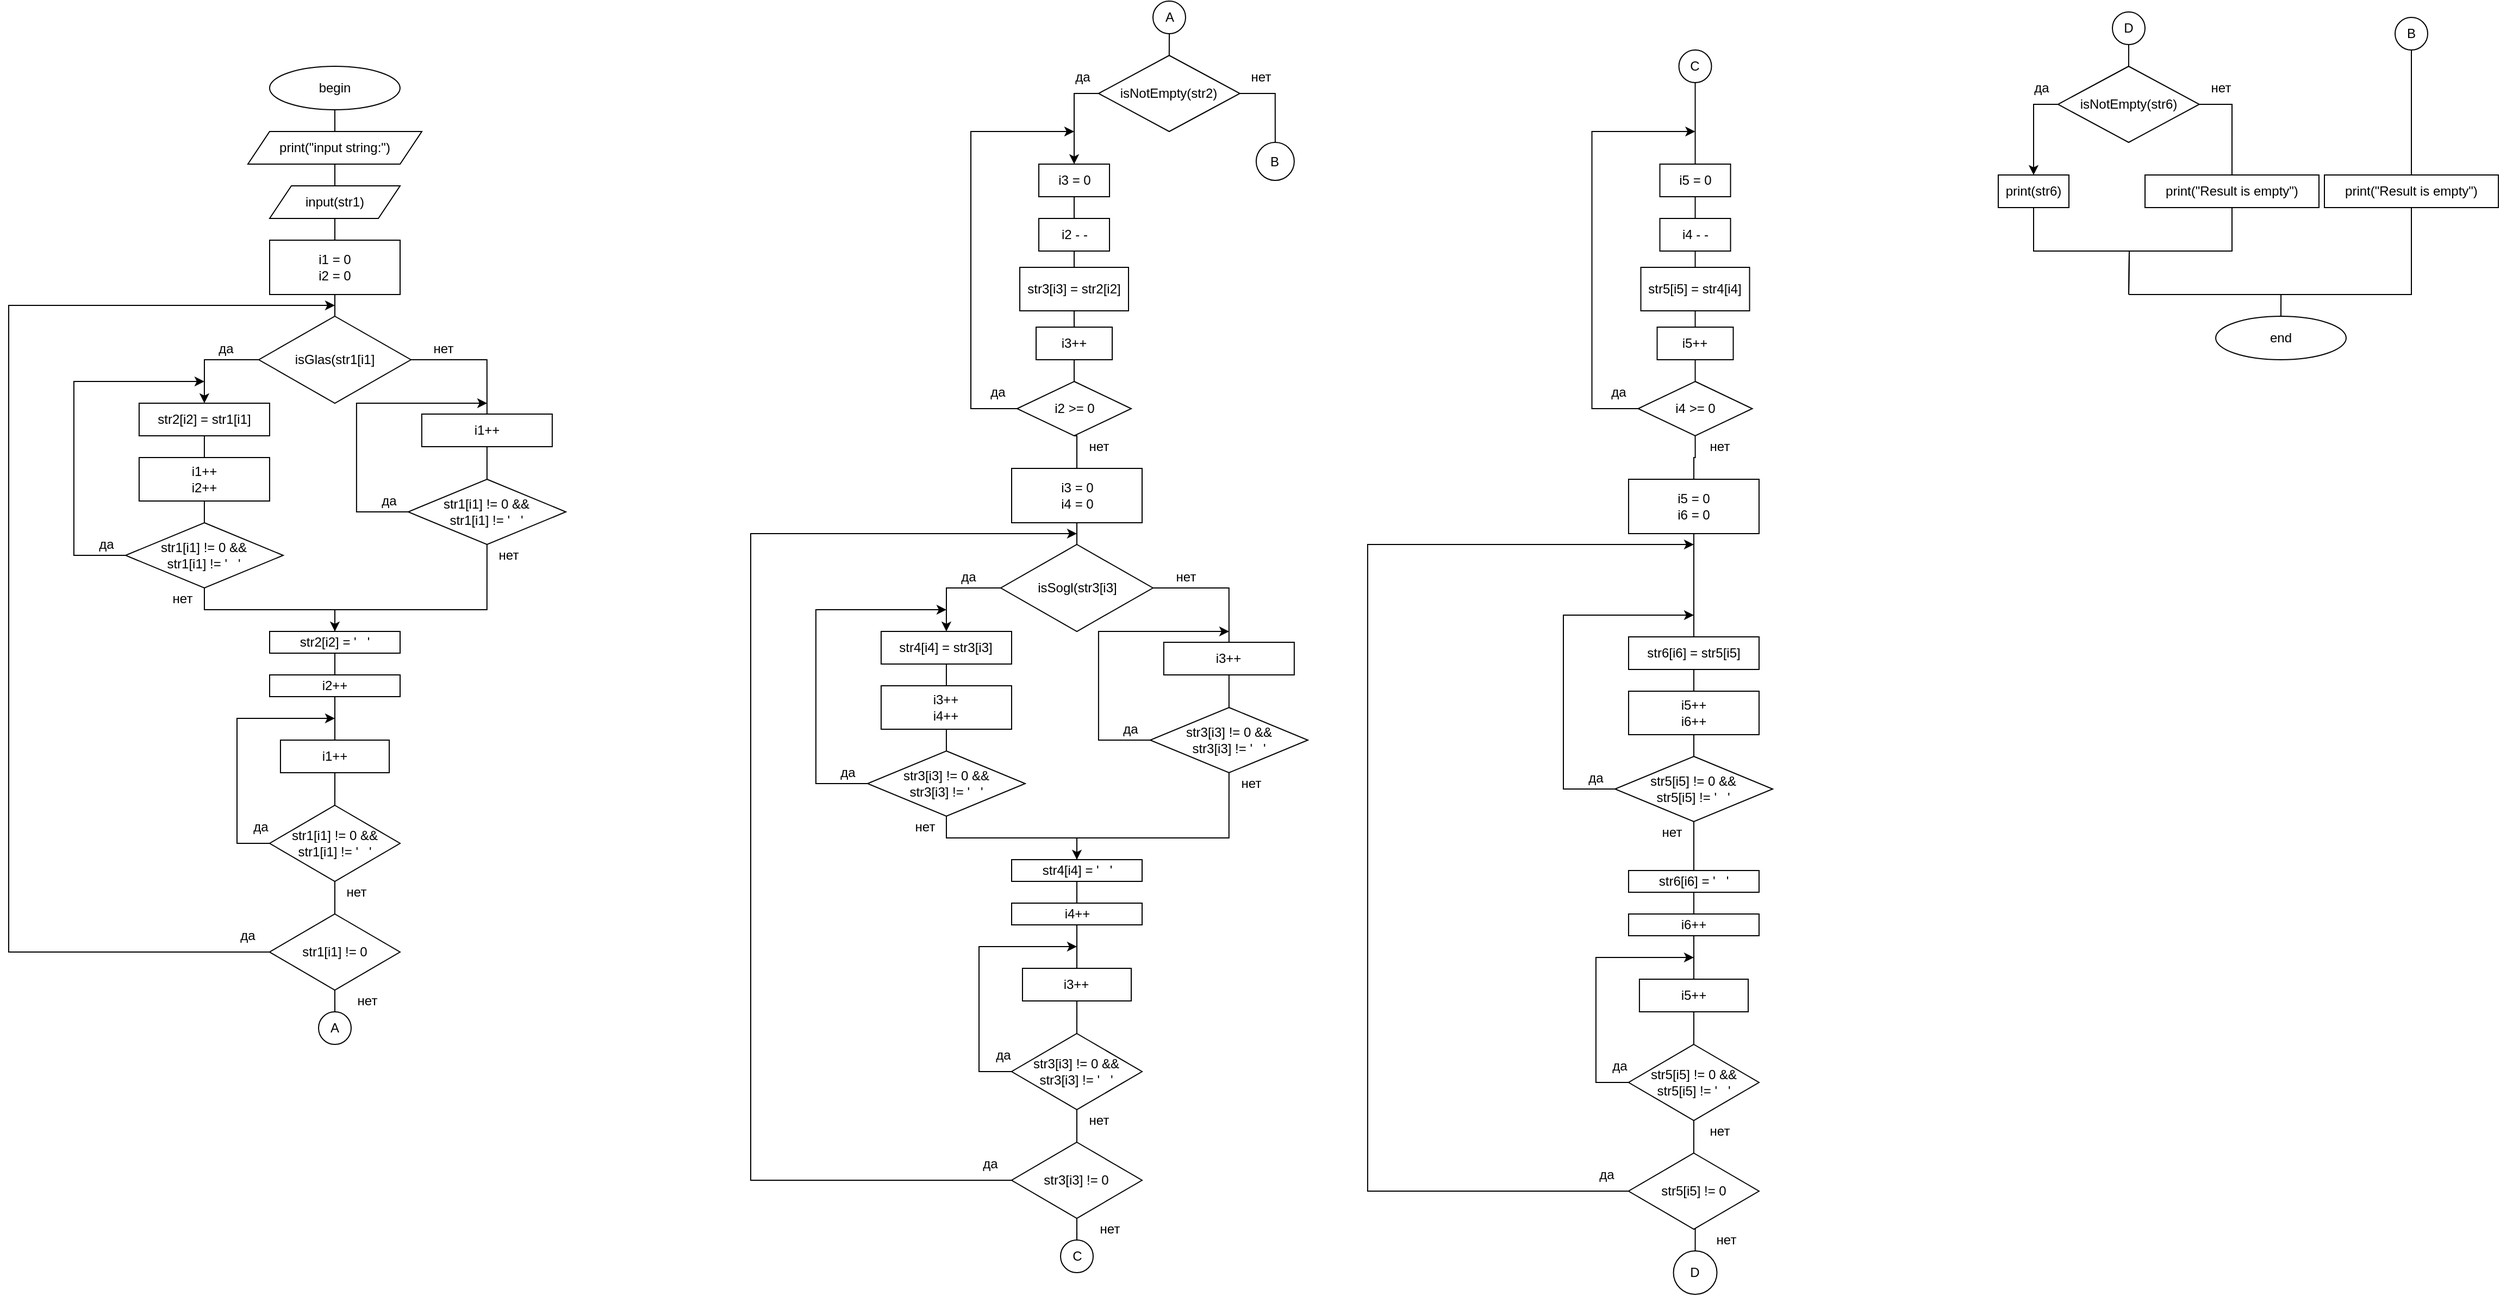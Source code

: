 <mxfile version="14.5.7" type="device"><diagram id="XYHxlJSzBSej71RHTaUu" name="Page-1"><mxGraphModel dx="1673" dy="898" grid="1" gridSize="10" guides="1" tooltips="1" connect="1" arrows="1" fold="1" page="1" pageScale="1" pageWidth="827" pageHeight="1169" math="0" shadow="0"><root><mxCell id="0"/><mxCell id="1" parent="0"/><mxCell id="LJ68BIrjT5fOrblmYmRE-10" style="edgeStyle=orthogonalEdgeStyle;rounded=0;orthogonalLoop=1;jettySize=auto;html=1;exitX=0.5;exitY=1;exitDx=0;exitDy=0;entryX=0.5;entryY=0;entryDx=0;entryDy=0;endArrow=none;endFill=0;" edge="1" parent="1" source="LJ68BIrjT5fOrblmYmRE-1" target="LJ68BIrjT5fOrblmYmRE-2"><mxGeometry relative="1" as="geometry"/></mxCell><mxCell id="LJ68BIrjT5fOrblmYmRE-1" value="begin" style="ellipse;whiteSpace=wrap;html=1;" vertex="1" parent="1"><mxGeometry x="379.97" y="120" width="120" height="40" as="geometry"/></mxCell><mxCell id="LJ68BIrjT5fOrblmYmRE-11" style="edgeStyle=orthogonalEdgeStyle;rounded=0;orthogonalLoop=1;jettySize=auto;html=1;exitX=0.5;exitY=1;exitDx=0;exitDy=0;entryX=0.5;entryY=0;entryDx=0;entryDy=0;endArrow=none;endFill=0;" edge="1" parent="1" source="LJ68BIrjT5fOrblmYmRE-2" target="LJ68BIrjT5fOrblmYmRE-3"><mxGeometry relative="1" as="geometry"/></mxCell><mxCell id="LJ68BIrjT5fOrblmYmRE-2" value="print(&quot;input string:&quot;)" style="shape=parallelogram;perimeter=parallelogramPerimeter;whiteSpace=wrap;html=1;fixedSize=1;" vertex="1" parent="1"><mxGeometry x="360" y="180" width="160" height="30" as="geometry"/></mxCell><mxCell id="LJ68BIrjT5fOrblmYmRE-12" style="edgeStyle=orthogonalEdgeStyle;rounded=0;orthogonalLoop=1;jettySize=auto;html=1;exitX=0.5;exitY=1;exitDx=0;exitDy=0;entryX=0.5;entryY=0;entryDx=0;entryDy=0;endArrow=none;endFill=0;" edge="1" parent="1" source="LJ68BIrjT5fOrblmYmRE-3" target="LJ68BIrjT5fOrblmYmRE-4"><mxGeometry relative="1" as="geometry"/></mxCell><mxCell id="LJ68BIrjT5fOrblmYmRE-3" value="input(str1)" style="shape=parallelogram;perimeter=parallelogramPerimeter;whiteSpace=wrap;html=1;fixedSize=1;" vertex="1" parent="1"><mxGeometry x="380" y="230" width="120" height="30" as="geometry"/></mxCell><mxCell id="LJ68BIrjT5fOrblmYmRE-13" style="edgeStyle=orthogonalEdgeStyle;rounded=0;orthogonalLoop=1;jettySize=auto;html=1;exitX=0.5;exitY=1;exitDx=0;exitDy=0;entryX=0.5;entryY=0;entryDx=0;entryDy=0;endArrow=none;endFill=0;" edge="1" parent="1" source="LJ68BIrjT5fOrblmYmRE-4" target="LJ68BIrjT5fOrblmYmRE-6"><mxGeometry relative="1" as="geometry"/></mxCell><mxCell id="LJ68BIrjT5fOrblmYmRE-4" value="&lt;div&gt;i1 = 0&lt;/div&gt;&lt;div&gt;i2 = 0&lt;/div&gt;" style="rounded=0;whiteSpace=wrap;html=1;" vertex="1" parent="1"><mxGeometry x="380" y="280" width="120" height="50" as="geometry"/></mxCell><mxCell id="LJ68BIrjT5fOrblmYmRE-14" style="edgeStyle=orthogonalEdgeStyle;rounded=0;orthogonalLoop=1;jettySize=auto;html=1;exitX=0;exitY=0.5;exitDx=0;exitDy=0;entryX=0.5;entryY=0;entryDx=0;entryDy=0;endArrow=classic;endFill=1;" edge="1" parent="1" source="LJ68BIrjT5fOrblmYmRE-6" target="LJ68BIrjT5fOrblmYmRE-7"><mxGeometry relative="1" as="geometry"/></mxCell><mxCell id="LJ68BIrjT5fOrblmYmRE-6" value="isGlas(str1[i1]" style="rhombus;whiteSpace=wrap;html=1;" vertex="1" parent="1"><mxGeometry x="370" y="350" width="140" height="80" as="geometry"/></mxCell><mxCell id="LJ68BIrjT5fOrblmYmRE-15" style="edgeStyle=orthogonalEdgeStyle;rounded=0;orthogonalLoop=1;jettySize=auto;html=1;exitX=0.5;exitY=1;exitDx=0;exitDy=0;entryX=0.5;entryY=0;entryDx=0;entryDy=0;endArrow=none;endFill=0;" edge="1" parent="1" source="LJ68BIrjT5fOrblmYmRE-7" target="LJ68BIrjT5fOrblmYmRE-8"><mxGeometry relative="1" as="geometry"/></mxCell><mxCell id="LJ68BIrjT5fOrblmYmRE-7" value="str2[i2] = str1[i1]" style="rounded=0;whiteSpace=wrap;html=1;" vertex="1" parent="1"><mxGeometry x="259.97" y="430" width="120" height="30" as="geometry"/></mxCell><mxCell id="LJ68BIrjT5fOrblmYmRE-16" style="edgeStyle=orthogonalEdgeStyle;rounded=0;orthogonalLoop=1;jettySize=auto;html=1;exitX=0.5;exitY=1;exitDx=0;exitDy=0;entryX=0.5;entryY=0;entryDx=0;entryDy=0;endArrow=none;endFill=0;" edge="1" parent="1" source="LJ68BIrjT5fOrblmYmRE-8" target="LJ68BIrjT5fOrblmYmRE-9"><mxGeometry relative="1" as="geometry"/></mxCell><mxCell id="LJ68BIrjT5fOrblmYmRE-8" value="&lt;div&gt;i1++&lt;/div&gt;&lt;div&gt;i2++&lt;/div&gt;" style="rounded=0;whiteSpace=wrap;html=1;" vertex="1" parent="1"><mxGeometry x="259.97" y="480" width="120" height="40" as="geometry"/></mxCell><mxCell id="LJ68BIrjT5fOrblmYmRE-17" style="edgeStyle=orthogonalEdgeStyle;rounded=0;orthogonalLoop=1;jettySize=auto;html=1;exitX=0;exitY=0.5;exitDx=0;exitDy=0;endArrow=classic;endFill=1;" edge="1" parent="1" source="LJ68BIrjT5fOrblmYmRE-9"><mxGeometry relative="1" as="geometry"><mxPoint x="319.97" y="410.0" as="targetPoint"/><Array as="points"><mxPoint x="199.97" y="570"/><mxPoint x="199.97" y="410"/></Array></mxGeometry></mxCell><mxCell id="LJ68BIrjT5fOrblmYmRE-19" style="edgeStyle=orthogonalEdgeStyle;rounded=0;orthogonalLoop=1;jettySize=auto;html=1;exitX=0.5;exitY=1;exitDx=0;exitDy=0;endArrow=classic;endFill=1;" edge="1" parent="1" source="LJ68BIrjT5fOrblmYmRE-9" target="LJ68BIrjT5fOrblmYmRE-27"><mxGeometry relative="1" as="geometry"><mxPoint x="480" y="670" as="targetPoint"/></mxGeometry></mxCell><mxCell id="LJ68BIrjT5fOrblmYmRE-9" value="&lt;div&gt;str1[i1] != 0 &amp;amp;&amp;amp;&lt;/div&gt;&lt;div&gt;str1[i1] != '&amp;nbsp;&amp;nbsp; '&lt;br&gt;&lt;/div&gt;" style="rhombus;whiteSpace=wrap;html=1;" vertex="1" parent="1"><mxGeometry x="247.47" y="540" width="145" height="60" as="geometry"/></mxCell><mxCell id="LJ68BIrjT5fOrblmYmRE-18" value="да" style="text;html=1;strokeColor=none;fillColor=none;align=center;verticalAlign=middle;whiteSpace=wrap;rounded=0;" vertex="1" parent="1"><mxGeometry x="209.97" y="550" width="40" height="20" as="geometry"/></mxCell><mxCell id="LJ68BIrjT5fOrblmYmRE-20" style="edgeStyle=orthogonalEdgeStyle;rounded=0;orthogonalLoop=1;jettySize=auto;html=1;exitX=1;exitY=0.5;exitDx=0;exitDy=0;entryX=0.5;entryY=0;entryDx=0;entryDy=0;endArrow=none;endFill=0;" edge="1" parent="1" source="LJ68BIrjT5fOrblmYmRE-6" target="LJ68BIrjT5fOrblmYmRE-23"><mxGeometry relative="1" as="geometry"><mxPoint x="609.97" y="510" as="sourcePoint"/></mxGeometry></mxCell><mxCell id="LJ68BIrjT5fOrblmYmRE-22" style="edgeStyle=orthogonalEdgeStyle;rounded=0;orthogonalLoop=1;jettySize=auto;html=1;exitX=0.5;exitY=1;exitDx=0;exitDy=0;entryX=0.5;entryY=0;entryDx=0;entryDy=0;endArrow=none;endFill=0;" edge="1" parent="1" source="LJ68BIrjT5fOrblmYmRE-23" target="LJ68BIrjT5fOrblmYmRE-25"><mxGeometry relative="1" as="geometry"/></mxCell><mxCell id="LJ68BIrjT5fOrblmYmRE-23" value="&lt;div&gt;i1++&lt;/div&gt;" style="rounded=0;whiteSpace=wrap;html=1;" vertex="1" parent="1"><mxGeometry x="519.94" y="440" width="120" height="30" as="geometry"/></mxCell><mxCell id="LJ68BIrjT5fOrblmYmRE-24" style="edgeStyle=orthogonalEdgeStyle;rounded=0;orthogonalLoop=1;jettySize=auto;html=1;exitX=0;exitY=0.5;exitDx=0;exitDy=0;endArrow=classic;endFill=1;" edge="1" parent="1" source="LJ68BIrjT5fOrblmYmRE-25"><mxGeometry relative="1" as="geometry"><mxPoint x="579.97" y="430" as="targetPoint"/><Array as="points"><mxPoint x="459.97" y="530"/><mxPoint x="459.97" y="430"/><mxPoint x="579.97" y="430"/></Array></mxGeometry></mxCell><mxCell id="LJ68BIrjT5fOrblmYmRE-28" style="edgeStyle=orthogonalEdgeStyle;rounded=0;orthogonalLoop=1;jettySize=auto;html=1;exitX=0.5;exitY=1;exitDx=0;exitDy=0;endArrow=none;endFill=0;" edge="1" parent="1" source="LJ68BIrjT5fOrblmYmRE-25"><mxGeometry relative="1" as="geometry"><mxPoint x="480" y="640" as="targetPoint"/><Array as="points"><mxPoint x="580" y="620"/><mxPoint x="440" y="620"/><mxPoint x="440" y="640"/></Array></mxGeometry></mxCell><mxCell id="LJ68BIrjT5fOrblmYmRE-25" value="&lt;div&gt;str1[i1] != 0 &amp;amp;&amp;amp;&lt;/div&gt;&lt;div&gt;str1[i1] != '&amp;nbsp;&amp;nbsp; '&lt;br&gt;&lt;/div&gt;" style="rhombus;whiteSpace=wrap;html=1;" vertex="1" parent="1"><mxGeometry x="507.44" y="500" width="145" height="60" as="geometry"/></mxCell><mxCell id="LJ68BIrjT5fOrblmYmRE-26" value="да" style="text;html=1;strokeColor=none;fillColor=none;align=center;verticalAlign=middle;whiteSpace=wrap;rounded=0;" vertex="1" parent="1"><mxGeometry x="469.94" y="510" width="40" height="20" as="geometry"/></mxCell><mxCell id="LJ68BIrjT5fOrblmYmRE-31" style="edgeStyle=orthogonalEdgeStyle;rounded=0;orthogonalLoop=1;jettySize=auto;html=1;exitX=0.5;exitY=1;exitDx=0;exitDy=0;entryX=0.5;entryY=0;entryDx=0;entryDy=0;endArrow=none;endFill=0;" edge="1" parent="1" source="LJ68BIrjT5fOrblmYmRE-27" target="LJ68BIrjT5fOrblmYmRE-29"><mxGeometry relative="1" as="geometry"/></mxCell><mxCell id="LJ68BIrjT5fOrblmYmRE-27" value="str2[i2] = '&amp;nbsp;&amp;nbsp; '" style="rounded=0;whiteSpace=wrap;html=1;" vertex="1" parent="1"><mxGeometry x="380" y="640" width="120" height="20" as="geometry"/></mxCell><mxCell id="LJ68BIrjT5fOrblmYmRE-36" style="edgeStyle=orthogonalEdgeStyle;rounded=0;orthogonalLoop=1;jettySize=auto;html=1;exitX=0.5;exitY=1;exitDx=0;exitDy=0;entryX=0.5;entryY=0;entryDx=0;entryDy=0;endArrow=none;endFill=0;" edge="1" parent="1" source="LJ68BIrjT5fOrblmYmRE-29" target="LJ68BIrjT5fOrblmYmRE-32"><mxGeometry relative="1" as="geometry"/></mxCell><mxCell id="LJ68BIrjT5fOrblmYmRE-29" value="i2++" style="rounded=0;whiteSpace=wrap;html=1;" vertex="1" parent="1"><mxGeometry x="380" y="680" width="120" height="20" as="geometry"/></mxCell><mxCell id="LJ68BIrjT5fOrblmYmRE-37" style="edgeStyle=orthogonalEdgeStyle;rounded=0;orthogonalLoop=1;jettySize=auto;html=1;exitX=0.5;exitY=1;exitDx=0;exitDy=0;entryX=0.5;entryY=0;entryDx=0;entryDy=0;endArrow=none;endFill=0;" edge="1" parent="1" source="LJ68BIrjT5fOrblmYmRE-32" target="LJ68BIrjT5fOrblmYmRE-33"><mxGeometry relative="1" as="geometry"/></mxCell><mxCell id="LJ68BIrjT5fOrblmYmRE-32" value="i1++" style="rounded=0;whiteSpace=wrap;html=1;" vertex="1" parent="1"><mxGeometry x="389.98" y="740" width="100.03" height="30" as="geometry"/></mxCell><mxCell id="LJ68BIrjT5fOrblmYmRE-38" style="edgeStyle=orthogonalEdgeStyle;rounded=0;orthogonalLoop=1;jettySize=auto;html=1;exitX=0;exitY=0.5;exitDx=0;exitDy=0;endArrow=classic;endFill=1;" edge="1" parent="1" source="LJ68BIrjT5fOrblmYmRE-33"><mxGeometry relative="1" as="geometry"><mxPoint x="440" y="720" as="targetPoint"/><Array as="points"><mxPoint x="350" y="835"/><mxPoint x="350" y="720"/></Array></mxGeometry></mxCell><mxCell id="LJ68BIrjT5fOrblmYmRE-46" style="edgeStyle=orthogonalEdgeStyle;rounded=0;orthogonalLoop=1;jettySize=auto;html=1;exitX=0.5;exitY=1;exitDx=0;exitDy=0;entryX=0.5;entryY=0;entryDx=0;entryDy=0;endArrow=none;endFill=0;" edge="1" parent="1" source="LJ68BIrjT5fOrblmYmRE-33" target="LJ68BIrjT5fOrblmYmRE-44"><mxGeometry relative="1" as="geometry"/></mxCell><mxCell id="LJ68BIrjT5fOrblmYmRE-33" value="&lt;div&gt;str1[i1] != 0 &amp;amp;&amp;amp;&lt;/div&gt;&lt;div&gt;str1[i1] != '&amp;nbsp;&amp;nbsp; '&lt;br&gt;&lt;/div&gt;" style="rhombus;whiteSpace=wrap;html=1;" vertex="1" parent="1"><mxGeometry x="379.97" y="800" width="120.02" height="70" as="geometry"/></mxCell><mxCell id="LJ68BIrjT5fOrblmYmRE-34" value="нет" style="text;html=1;strokeColor=none;fillColor=none;align=center;verticalAlign=middle;whiteSpace=wrap;rounded=0;" vertex="1" parent="1"><mxGeometry x="580" y="560" width="40" height="20" as="geometry"/></mxCell><mxCell id="LJ68BIrjT5fOrblmYmRE-35" value="нет" style="text;html=1;strokeColor=none;fillColor=none;align=center;verticalAlign=middle;whiteSpace=wrap;rounded=0;" vertex="1" parent="1"><mxGeometry x="280" y="600" width="40" height="20" as="geometry"/></mxCell><mxCell id="LJ68BIrjT5fOrblmYmRE-39" value="да" style="text;html=1;strokeColor=none;fillColor=none;align=center;verticalAlign=middle;whiteSpace=wrap;rounded=0;" vertex="1" parent="1"><mxGeometry x="352.47" y="810" width="40" height="20" as="geometry"/></mxCell><mxCell id="LJ68BIrjT5fOrblmYmRE-40" value="да" style="text;html=1;strokeColor=none;fillColor=none;align=center;verticalAlign=middle;whiteSpace=wrap;rounded=0;" vertex="1" parent="1"><mxGeometry x="320" y="370" width="40" height="20" as="geometry"/></mxCell><mxCell id="LJ68BIrjT5fOrblmYmRE-41" value="нет" style="text;html=1;strokeColor=none;fillColor=none;align=center;verticalAlign=middle;whiteSpace=wrap;rounded=0;" vertex="1" parent="1"><mxGeometry x="520" y="370" width="40" height="20" as="geometry"/></mxCell><mxCell id="LJ68BIrjT5fOrblmYmRE-45" style="edgeStyle=orthogonalEdgeStyle;rounded=0;orthogonalLoop=1;jettySize=auto;html=1;exitX=0;exitY=0.5;exitDx=0;exitDy=0;endArrow=classic;endFill=1;" edge="1" parent="1" source="LJ68BIrjT5fOrblmYmRE-44"><mxGeometry relative="1" as="geometry"><mxPoint x="440" y="340.0" as="targetPoint"/><Array as="points"><mxPoint x="140" y="935"/><mxPoint x="140" y="340"/></Array></mxGeometry></mxCell><mxCell id="LJ68BIrjT5fOrblmYmRE-51" style="edgeStyle=orthogonalEdgeStyle;rounded=0;orthogonalLoop=1;jettySize=auto;html=1;exitX=0.5;exitY=1;exitDx=0;exitDy=0;entryX=0.5;entryY=0;entryDx=0;entryDy=0;endArrow=none;endFill=0;" edge="1" parent="1" source="LJ68BIrjT5fOrblmYmRE-44" target="LJ68BIrjT5fOrblmYmRE-50"><mxGeometry relative="1" as="geometry"/></mxCell><mxCell id="LJ68BIrjT5fOrblmYmRE-44" value="&lt;div&gt;str1[i1] != 0 &lt;br&gt;&lt;/div&gt;" style="rhombus;whiteSpace=wrap;html=1;" vertex="1" parent="1"><mxGeometry x="379.95" y="900" width="120.02" height="70" as="geometry"/></mxCell><mxCell id="LJ68BIrjT5fOrblmYmRE-47" value="нет" style="text;html=1;strokeColor=none;fillColor=none;align=center;verticalAlign=middle;whiteSpace=wrap;rounded=0;" vertex="1" parent="1"><mxGeometry x="440" y="870" width="40" height="20" as="geometry"/></mxCell><mxCell id="LJ68BIrjT5fOrblmYmRE-49" value="да" style="text;html=1;strokeColor=none;fillColor=none;align=center;verticalAlign=middle;whiteSpace=wrap;rounded=0;" vertex="1" parent="1"><mxGeometry x="340" y="910" width="40" height="20" as="geometry"/></mxCell><mxCell id="LJ68BIrjT5fOrblmYmRE-50" value="A" style="ellipse;whiteSpace=wrap;html=1;aspect=fixed;" vertex="1" parent="1"><mxGeometry x="425" y="990" width="30" height="30" as="geometry"/></mxCell><mxCell id="LJ68BIrjT5fOrblmYmRE-52" value="A" style="ellipse;whiteSpace=wrap;html=1;aspect=fixed;" vertex="1" parent="1"><mxGeometry x="1192.5" y="60" width="30" height="30" as="geometry"/></mxCell><mxCell id="LJ68BIrjT5fOrblmYmRE-59" style="edgeStyle=orthogonalEdgeStyle;rounded=0;orthogonalLoop=1;jettySize=auto;html=1;exitX=0.5;exitY=1;exitDx=0;exitDy=0;entryX=0.5;entryY=0;entryDx=0;entryDy=0;endArrow=none;endFill=0;" edge="1" parent="1" source="LJ68BIrjT5fOrblmYmRE-53" target="LJ68BIrjT5fOrblmYmRE-54"><mxGeometry relative="1" as="geometry"/></mxCell><mxCell id="LJ68BIrjT5fOrblmYmRE-53" value="i3 = 0" style="rounded=0;whiteSpace=wrap;html=1;" vertex="1" parent="1"><mxGeometry x="1087.51" y="210" width="65" height="30" as="geometry"/></mxCell><mxCell id="LJ68BIrjT5fOrblmYmRE-60" style="edgeStyle=orthogonalEdgeStyle;rounded=0;orthogonalLoop=1;jettySize=auto;html=1;exitX=0.5;exitY=1;exitDx=0;exitDy=0;entryX=0.5;entryY=0;entryDx=0;entryDy=0;endArrow=none;endFill=0;" edge="1" parent="1" source="LJ68BIrjT5fOrblmYmRE-54" target="LJ68BIrjT5fOrblmYmRE-55"><mxGeometry relative="1" as="geometry"/></mxCell><mxCell id="LJ68BIrjT5fOrblmYmRE-54" value="i2 - -" style="rounded=0;whiteSpace=wrap;html=1;" vertex="1" parent="1"><mxGeometry x="1087.51" y="260" width="65" height="30" as="geometry"/></mxCell><mxCell id="LJ68BIrjT5fOrblmYmRE-61" style="edgeStyle=orthogonalEdgeStyle;rounded=0;orthogonalLoop=1;jettySize=auto;html=1;exitX=0.5;exitY=1;exitDx=0;exitDy=0;entryX=0.5;entryY=0;entryDx=0;entryDy=0;endArrow=none;endFill=0;" edge="1" parent="1" source="LJ68BIrjT5fOrblmYmRE-55" target="LJ68BIrjT5fOrblmYmRE-56"><mxGeometry relative="1" as="geometry"/></mxCell><mxCell id="LJ68BIrjT5fOrblmYmRE-55" value="str3[i3] = str2[i2]" style="rounded=0;whiteSpace=wrap;html=1;" vertex="1" parent="1"><mxGeometry x="1070.01" y="305" width="100" height="40" as="geometry"/></mxCell><mxCell id="LJ68BIrjT5fOrblmYmRE-62" style="edgeStyle=orthogonalEdgeStyle;rounded=0;orthogonalLoop=1;jettySize=auto;html=1;exitX=0.5;exitY=1;exitDx=0;exitDy=0;entryX=0.5;entryY=0;entryDx=0;entryDy=0;endArrow=none;endFill=0;" edge="1" parent="1" source="LJ68BIrjT5fOrblmYmRE-56" target="LJ68BIrjT5fOrblmYmRE-57"><mxGeometry relative="1" as="geometry"/></mxCell><mxCell id="LJ68BIrjT5fOrblmYmRE-56" value="i3++" style="rounded=0;whiteSpace=wrap;html=1;" vertex="1" parent="1"><mxGeometry x="1085.01" y="360" width="70" height="30" as="geometry"/></mxCell><mxCell id="LJ68BIrjT5fOrblmYmRE-63" style="edgeStyle=orthogonalEdgeStyle;rounded=0;orthogonalLoop=1;jettySize=auto;html=1;exitX=0;exitY=0.5;exitDx=0;exitDy=0;endArrow=classic;endFill=1;" edge="1" parent="1" source="LJ68BIrjT5fOrblmYmRE-57"><mxGeometry relative="1" as="geometry"><mxPoint x="1120" y="180" as="targetPoint"/><Array as="points"><mxPoint x="1025" y="435"/><mxPoint x="1025" y="180"/><mxPoint x="1120" y="180"/></Array></mxGeometry></mxCell><mxCell id="LJ68BIrjT5fOrblmYmRE-104" style="edgeStyle=orthogonalEdgeStyle;rounded=0;orthogonalLoop=1;jettySize=auto;html=1;exitX=0.5;exitY=1;exitDx=0;exitDy=0;entryX=0.5;entryY=0;entryDx=0;entryDy=0;endArrow=none;endFill=0;" edge="1" parent="1" source="LJ68BIrjT5fOrblmYmRE-57" target="LJ68BIrjT5fOrblmYmRE-66"><mxGeometry relative="1" as="geometry"/></mxCell><mxCell id="LJ68BIrjT5fOrblmYmRE-57" value="i2 &amp;gt;= 0" style="rhombus;whiteSpace=wrap;html=1;" vertex="1" parent="1"><mxGeometry x="1067.51" y="410" width="105" height="50" as="geometry"/></mxCell><mxCell id="LJ68BIrjT5fOrblmYmRE-64" value="да" style="text;html=1;strokeColor=none;fillColor=none;align=center;verticalAlign=middle;whiteSpace=wrap;rounded=0;" vertex="1" parent="1"><mxGeometry x="1030.01" y="410" width="40" height="20" as="geometry"/></mxCell><mxCell id="LJ68BIrjT5fOrblmYmRE-65" style="edgeStyle=orthogonalEdgeStyle;rounded=0;orthogonalLoop=1;jettySize=auto;html=1;exitX=0.5;exitY=1;exitDx=0;exitDy=0;entryX=0.5;entryY=0;entryDx=0;entryDy=0;endArrow=none;endFill=0;" edge="1" parent="1" source="LJ68BIrjT5fOrblmYmRE-66" target="LJ68BIrjT5fOrblmYmRE-68"><mxGeometry relative="1" as="geometry"/></mxCell><mxCell id="LJ68BIrjT5fOrblmYmRE-66" value="&lt;div&gt;i3 = 0&lt;/div&gt;&lt;div&gt;i4 = 0&lt;/div&gt;" style="rounded=0;whiteSpace=wrap;html=1;" vertex="1" parent="1"><mxGeometry x="1062.5" y="490" width="120" height="50" as="geometry"/></mxCell><mxCell id="LJ68BIrjT5fOrblmYmRE-67" style="edgeStyle=orthogonalEdgeStyle;rounded=0;orthogonalLoop=1;jettySize=auto;html=1;exitX=0;exitY=0.5;exitDx=0;exitDy=0;entryX=0.5;entryY=0;entryDx=0;entryDy=0;endArrow=classic;endFill=1;" edge="1" parent="1" source="LJ68BIrjT5fOrblmYmRE-68" target="LJ68BIrjT5fOrblmYmRE-70"><mxGeometry relative="1" as="geometry"/></mxCell><mxCell id="LJ68BIrjT5fOrblmYmRE-68" value="isSogl(str3[i3]" style="rhombus;whiteSpace=wrap;html=1;" vertex="1" parent="1"><mxGeometry x="1052.5" y="560" width="140" height="80" as="geometry"/></mxCell><mxCell id="LJ68BIrjT5fOrblmYmRE-69" style="edgeStyle=orthogonalEdgeStyle;rounded=0;orthogonalLoop=1;jettySize=auto;html=1;exitX=0.5;exitY=1;exitDx=0;exitDy=0;entryX=0.5;entryY=0;entryDx=0;entryDy=0;endArrow=none;endFill=0;" edge="1" parent="1" source="LJ68BIrjT5fOrblmYmRE-70" target="LJ68BIrjT5fOrblmYmRE-72"><mxGeometry relative="1" as="geometry"/></mxCell><mxCell id="LJ68BIrjT5fOrblmYmRE-70" value="str4[i4] = str3[i3]" style="rounded=0;whiteSpace=wrap;html=1;" vertex="1" parent="1"><mxGeometry x="942.47" y="640" width="120" height="30" as="geometry"/></mxCell><mxCell id="LJ68BIrjT5fOrblmYmRE-71" style="edgeStyle=orthogonalEdgeStyle;rounded=0;orthogonalLoop=1;jettySize=auto;html=1;exitX=0.5;exitY=1;exitDx=0;exitDy=0;entryX=0.5;entryY=0;entryDx=0;entryDy=0;endArrow=none;endFill=0;" edge="1" parent="1" source="LJ68BIrjT5fOrblmYmRE-72" target="LJ68BIrjT5fOrblmYmRE-75"><mxGeometry relative="1" as="geometry"/></mxCell><mxCell id="LJ68BIrjT5fOrblmYmRE-72" value="&lt;div&gt;i3++&lt;/div&gt;&lt;div&gt;i4++&lt;/div&gt;" style="rounded=0;whiteSpace=wrap;html=1;" vertex="1" parent="1"><mxGeometry x="942.47" y="690" width="120" height="40" as="geometry"/></mxCell><mxCell id="LJ68BIrjT5fOrblmYmRE-73" style="edgeStyle=orthogonalEdgeStyle;rounded=0;orthogonalLoop=1;jettySize=auto;html=1;exitX=0;exitY=0.5;exitDx=0;exitDy=0;endArrow=classic;endFill=1;" edge="1" parent="1" source="LJ68BIrjT5fOrblmYmRE-75"><mxGeometry relative="1" as="geometry"><mxPoint x="1002.47" y="620" as="targetPoint"/><Array as="points"><mxPoint x="882.47" y="780"/><mxPoint x="882.47" y="620"/></Array></mxGeometry></mxCell><mxCell id="LJ68BIrjT5fOrblmYmRE-74" style="edgeStyle=orthogonalEdgeStyle;rounded=0;orthogonalLoop=1;jettySize=auto;html=1;exitX=0.5;exitY=1;exitDx=0;exitDy=0;endArrow=classic;endFill=1;" edge="1" parent="1" source="LJ68BIrjT5fOrblmYmRE-75" target="LJ68BIrjT5fOrblmYmRE-85"><mxGeometry relative="1" as="geometry"><mxPoint x="1162.5" y="880" as="targetPoint"/></mxGeometry></mxCell><mxCell id="LJ68BIrjT5fOrblmYmRE-75" value="&lt;div&gt;str3[i3] != 0 &amp;amp;&amp;amp;&lt;/div&gt;&lt;div&gt;str3[i3] != '&amp;nbsp;&amp;nbsp; '&lt;br&gt;&lt;/div&gt;" style="rhombus;whiteSpace=wrap;html=1;" vertex="1" parent="1"><mxGeometry x="929.97" y="750" width="145" height="60" as="geometry"/></mxCell><mxCell id="LJ68BIrjT5fOrblmYmRE-76" value="да" style="text;html=1;strokeColor=none;fillColor=none;align=center;verticalAlign=middle;whiteSpace=wrap;rounded=0;" vertex="1" parent="1"><mxGeometry x="892.47" y="760" width="40" height="20" as="geometry"/></mxCell><mxCell id="LJ68BIrjT5fOrblmYmRE-77" style="edgeStyle=orthogonalEdgeStyle;rounded=0;orthogonalLoop=1;jettySize=auto;html=1;exitX=1;exitY=0.5;exitDx=0;exitDy=0;entryX=0.5;entryY=0;entryDx=0;entryDy=0;endArrow=none;endFill=0;" edge="1" parent="1" source="LJ68BIrjT5fOrblmYmRE-68" target="LJ68BIrjT5fOrblmYmRE-79"><mxGeometry relative="1" as="geometry"><mxPoint x="1292.47" y="720" as="sourcePoint"/></mxGeometry></mxCell><mxCell id="LJ68BIrjT5fOrblmYmRE-78" style="edgeStyle=orthogonalEdgeStyle;rounded=0;orthogonalLoop=1;jettySize=auto;html=1;exitX=0.5;exitY=1;exitDx=0;exitDy=0;entryX=0.5;entryY=0;entryDx=0;entryDy=0;endArrow=none;endFill=0;" edge="1" parent="1" source="LJ68BIrjT5fOrblmYmRE-79" target="LJ68BIrjT5fOrblmYmRE-82"><mxGeometry relative="1" as="geometry"/></mxCell><mxCell id="LJ68BIrjT5fOrblmYmRE-79" value="&lt;div&gt;i3++&lt;/div&gt;" style="rounded=0;whiteSpace=wrap;html=1;" vertex="1" parent="1"><mxGeometry x="1202.44" y="650" width="120" height="30" as="geometry"/></mxCell><mxCell id="LJ68BIrjT5fOrblmYmRE-80" style="edgeStyle=orthogonalEdgeStyle;rounded=0;orthogonalLoop=1;jettySize=auto;html=1;exitX=0;exitY=0.5;exitDx=0;exitDy=0;endArrow=classic;endFill=1;" edge="1" parent="1" source="LJ68BIrjT5fOrblmYmRE-82"><mxGeometry relative="1" as="geometry"><mxPoint x="1262.47" y="640" as="targetPoint"/><Array as="points"><mxPoint x="1142.47" y="740"/><mxPoint x="1142.47" y="640"/><mxPoint x="1262.47" y="640"/></Array></mxGeometry></mxCell><mxCell id="LJ68BIrjT5fOrblmYmRE-81" style="edgeStyle=orthogonalEdgeStyle;rounded=0;orthogonalLoop=1;jettySize=auto;html=1;exitX=0.5;exitY=1;exitDx=0;exitDy=0;endArrow=none;endFill=0;" edge="1" parent="1" source="LJ68BIrjT5fOrblmYmRE-82"><mxGeometry relative="1" as="geometry"><mxPoint x="1162.5" y="850" as="targetPoint"/><Array as="points"><mxPoint x="1262.5" y="830"/><mxPoint x="1122.5" y="830"/><mxPoint x="1122.5" y="850"/></Array></mxGeometry></mxCell><mxCell id="LJ68BIrjT5fOrblmYmRE-82" value="&lt;div&gt;str3[i3] != 0 &amp;amp;&amp;amp;&lt;/div&gt;&lt;div&gt;str3[i3] != '&amp;nbsp;&amp;nbsp; '&lt;br&gt;&lt;/div&gt;" style="rhombus;whiteSpace=wrap;html=1;" vertex="1" parent="1"><mxGeometry x="1189.94" y="710" width="145" height="60" as="geometry"/></mxCell><mxCell id="LJ68BIrjT5fOrblmYmRE-83" value="да" style="text;html=1;strokeColor=none;fillColor=none;align=center;verticalAlign=middle;whiteSpace=wrap;rounded=0;" vertex="1" parent="1"><mxGeometry x="1152.44" y="720" width="40" height="20" as="geometry"/></mxCell><mxCell id="LJ68BIrjT5fOrblmYmRE-84" style="edgeStyle=orthogonalEdgeStyle;rounded=0;orthogonalLoop=1;jettySize=auto;html=1;exitX=0.5;exitY=1;exitDx=0;exitDy=0;entryX=0.5;entryY=0;entryDx=0;entryDy=0;endArrow=none;endFill=0;" edge="1" parent="1" source="LJ68BIrjT5fOrblmYmRE-85" target="LJ68BIrjT5fOrblmYmRE-87"><mxGeometry relative="1" as="geometry"/></mxCell><mxCell id="LJ68BIrjT5fOrblmYmRE-85" value="str4[i4] = '&amp;nbsp;&amp;nbsp; '" style="rounded=0;whiteSpace=wrap;html=1;" vertex="1" parent="1"><mxGeometry x="1062.5" y="850" width="120" height="20" as="geometry"/></mxCell><mxCell id="LJ68BIrjT5fOrblmYmRE-86" style="edgeStyle=orthogonalEdgeStyle;rounded=0;orthogonalLoop=1;jettySize=auto;html=1;exitX=0.5;exitY=1;exitDx=0;exitDy=0;entryX=0.5;entryY=0;entryDx=0;entryDy=0;endArrow=none;endFill=0;" edge="1" parent="1" source="LJ68BIrjT5fOrblmYmRE-87" target="LJ68BIrjT5fOrblmYmRE-89"><mxGeometry relative="1" as="geometry"/></mxCell><mxCell id="LJ68BIrjT5fOrblmYmRE-87" value="i4++" style="rounded=0;whiteSpace=wrap;html=1;" vertex="1" parent="1"><mxGeometry x="1062.5" y="890" width="120" height="20" as="geometry"/></mxCell><mxCell id="LJ68BIrjT5fOrblmYmRE-88" style="edgeStyle=orthogonalEdgeStyle;rounded=0;orthogonalLoop=1;jettySize=auto;html=1;exitX=0.5;exitY=1;exitDx=0;exitDy=0;entryX=0.5;entryY=0;entryDx=0;entryDy=0;endArrow=none;endFill=0;" edge="1" parent="1" source="LJ68BIrjT5fOrblmYmRE-89" target="LJ68BIrjT5fOrblmYmRE-92"><mxGeometry relative="1" as="geometry"/></mxCell><mxCell id="LJ68BIrjT5fOrblmYmRE-89" value="i3++" style="rounded=0;whiteSpace=wrap;html=1;" vertex="1" parent="1"><mxGeometry x="1072.48" y="950" width="100.03" height="30" as="geometry"/></mxCell><mxCell id="LJ68BIrjT5fOrblmYmRE-90" style="edgeStyle=orthogonalEdgeStyle;rounded=0;orthogonalLoop=1;jettySize=auto;html=1;exitX=0;exitY=0.5;exitDx=0;exitDy=0;endArrow=classic;endFill=1;" edge="1" parent="1" source="LJ68BIrjT5fOrblmYmRE-92"><mxGeometry relative="1" as="geometry"><mxPoint x="1122.5" y="930" as="targetPoint"/><Array as="points"><mxPoint x="1032.5" y="1045"/><mxPoint x="1032.5" y="930"/></Array></mxGeometry></mxCell><mxCell id="LJ68BIrjT5fOrblmYmRE-91" style="edgeStyle=orthogonalEdgeStyle;rounded=0;orthogonalLoop=1;jettySize=auto;html=1;exitX=0.5;exitY=1;exitDx=0;exitDy=0;entryX=0.5;entryY=0;entryDx=0;entryDy=0;endArrow=none;endFill=0;" edge="1" parent="1" source="LJ68BIrjT5fOrblmYmRE-92" target="LJ68BIrjT5fOrblmYmRE-100"><mxGeometry relative="1" as="geometry"/></mxCell><mxCell id="LJ68BIrjT5fOrblmYmRE-92" value="&lt;div&gt;str3[i3] != 0 &amp;amp;&amp;amp;&lt;/div&gt;&lt;div&gt;str3[i3] != '&amp;nbsp;&amp;nbsp; '&lt;br&gt;&lt;/div&gt;" style="rhombus;whiteSpace=wrap;html=1;" vertex="1" parent="1"><mxGeometry x="1062.47" y="1010" width="120.02" height="70" as="geometry"/></mxCell><mxCell id="LJ68BIrjT5fOrblmYmRE-93" value="нет" style="text;html=1;strokeColor=none;fillColor=none;align=center;verticalAlign=middle;whiteSpace=wrap;rounded=0;" vertex="1" parent="1"><mxGeometry x="1262.5" y="770" width="40" height="20" as="geometry"/></mxCell><mxCell id="LJ68BIrjT5fOrblmYmRE-94" value="нет" style="text;html=1;strokeColor=none;fillColor=none;align=center;verticalAlign=middle;whiteSpace=wrap;rounded=0;" vertex="1" parent="1"><mxGeometry x="962.5" y="810" width="40" height="20" as="geometry"/></mxCell><mxCell id="LJ68BIrjT5fOrblmYmRE-95" value="да" style="text;html=1;strokeColor=none;fillColor=none;align=center;verticalAlign=middle;whiteSpace=wrap;rounded=0;" vertex="1" parent="1"><mxGeometry x="1034.97" y="1020" width="40" height="20" as="geometry"/></mxCell><mxCell id="LJ68BIrjT5fOrblmYmRE-96" value="да" style="text;html=1;strokeColor=none;fillColor=none;align=center;verticalAlign=middle;whiteSpace=wrap;rounded=0;" vertex="1" parent="1"><mxGeometry x="1002.5" y="580" width="40" height="20" as="geometry"/></mxCell><mxCell id="LJ68BIrjT5fOrblmYmRE-97" value="нет" style="text;html=1;strokeColor=none;fillColor=none;align=center;verticalAlign=middle;whiteSpace=wrap;rounded=0;" vertex="1" parent="1"><mxGeometry x="1202.5" y="580" width="40" height="20" as="geometry"/></mxCell><mxCell id="LJ68BIrjT5fOrblmYmRE-98" style="edgeStyle=orthogonalEdgeStyle;rounded=0;orthogonalLoop=1;jettySize=auto;html=1;exitX=0;exitY=0.5;exitDx=0;exitDy=0;endArrow=classic;endFill=1;" edge="1" parent="1" source="LJ68BIrjT5fOrblmYmRE-100"><mxGeometry relative="1" as="geometry"><mxPoint x="1122.5" y="550" as="targetPoint"/><Array as="points"><mxPoint x="822.5" y="1145"/><mxPoint x="822.5" y="550"/></Array></mxGeometry></mxCell><mxCell id="LJ68BIrjT5fOrblmYmRE-99" style="edgeStyle=orthogonalEdgeStyle;rounded=0;orthogonalLoop=1;jettySize=auto;html=1;exitX=0.5;exitY=1;exitDx=0;exitDy=0;entryX=0.5;entryY=0;entryDx=0;entryDy=0;endArrow=none;endFill=0;" edge="1" parent="1" source="LJ68BIrjT5fOrblmYmRE-100" target="LJ68BIrjT5fOrblmYmRE-103"><mxGeometry relative="1" as="geometry"/></mxCell><mxCell id="LJ68BIrjT5fOrblmYmRE-100" value="&lt;div&gt;str3[i3] != 0 &lt;br&gt;&lt;/div&gt;" style="rhombus;whiteSpace=wrap;html=1;" vertex="1" parent="1"><mxGeometry x="1062.45" y="1110" width="120.02" height="70" as="geometry"/></mxCell><mxCell id="LJ68BIrjT5fOrblmYmRE-101" value="нет" style="text;html=1;strokeColor=none;fillColor=none;align=center;verticalAlign=middle;whiteSpace=wrap;rounded=0;" vertex="1" parent="1"><mxGeometry x="1122.5" y="1080" width="40" height="20" as="geometry"/></mxCell><mxCell id="LJ68BIrjT5fOrblmYmRE-102" value="да" style="text;html=1;strokeColor=none;fillColor=none;align=center;verticalAlign=middle;whiteSpace=wrap;rounded=0;" vertex="1" parent="1"><mxGeometry x="1022.5" y="1120" width="40" height="20" as="geometry"/></mxCell><mxCell id="LJ68BIrjT5fOrblmYmRE-103" value="C" style="ellipse;whiteSpace=wrap;html=1;aspect=fixed;" vertex="1" parent="1"><mxGeometry x="1107.5" y="1200" width="30" height="30" as="geometry"/></mxCell><mxCell id="LJ68BIrjT5fOrblmYmRE-105" value="нет" style="text;html=1;strokeColor=none;fillColor=none;align=center;verticalAlign=middle;whiteSpace=wrap;rounded=0;" vertex="1" parent="1"><mxGeometry x="1122.5" y="460" width="40" height="20" as="geometry"/></mxCell><mxCell id="LJ68BIrjT5fOrblmYmRE-109" style="edgeStyle=orthogonalEdgeStyle;rounded=0;orthogonalLoop=1;jettySize=auto;html=1;exitX=0;exitY=0.5;exitDx=0;exitDy=0;entryX=0.5;entryY=0;entryDx=0;entryDy=0;endArrow=classic;endFill=1;" edge="1" parent="1" source="LJ68BIrjT5fOrblmYmRE-107" target="LJ68BIrjT5fOrblmYmRE-53"><mxGeometry relative="1" as="geometry"/></mxCell><mxCell id="LJ68BIrjT5fOrblmYmRE-111" style="edgeStyle=orthogonalEdgeStyle;rounded=0;orthogonalLoop=1;jettySize=auto;html=1;exitX=1;exitY=0.5;exitDx=0;exitDy=0;endArrow=none;endFill=0;" edge="1" parent="1" source="LJ68BIrjT5fOrblmYmRE-107" target="LJ68BIrjT5fOrblmYmRE-112"><mxGeometry relative="1" as="geometry"><mxPoint x="1310" y="200" as="targetPoint"/></mxGeometry></mxCell><mxCell id="LJ68BIrjT5fOrblmYmRE-107" value="isNotEmpty(str2)" style="rhombus;whiteSpace=wrap;html=1;" vertex="1" parent="1"><mxGeometry x="1142.44" y="110" width="130" height="70" as="geometry"/></mxCell><mxCell id="LJ68BIrjT5fOrblmYmRE-108" style="edgeStyle=orthogonalEdgeStyle;rounded=0;orthogonalLoop=1;jettySize=auto;html=1;exitX=0.5;exitY=1;exitDx=0;exitDy=0;entryX=0.5;entryY=0;entryDx=0;entryDy=0;endArrow=none;endFill=0;" edge="1" parent="1" source="LJ68BIrjT5fOrblmYmRE-52" target="LJ68BIrjT5fOrblmYmRE-107"><mxGeometry relative="1" as="geometry"><mxPoint x="1207.44" y="110" as="sourcePoint"/><mxPoint x="1120.01" y="210" as="targetPoint"/></mxGeometry></mxCell><mxCell id="LJ68BIrjT5fOrblmYmRE-110" value="да" style="text;html=1;strokeColor=none;fillColor=none;align=center;verticalAlign=middle;whiteSpace=wrap;rounded=0;" vertex="1" parent="1"><mxGeometry x="1107.5" y="120" width="40" height="20" as="geometry"/></mxCell><mxCell id="LJ68BIrjT5fOrblmYmRE-112" value="B" style="ellipse;whiteSpace=wrap;html=1;aspect=fixed;" vertex="1" parent="1"><mxGeometry x="1287.44" y="190" width="35" height="35" as="geometry"/></mxCell><mxCell id="LJ68BIrjT5fOrblmYmRE-113" value="нет" style="text;html=1;strokeColor=none;fillColor=none;align=center;verticalAlign=middle;whiteSpace=wrap;rounded=0;" vertex="1" parent="1"><mxGeometry x="1272.44" y="120" width="40" height="20" as="geometry"/></mxCell><mxCell id="LJ68BIrjT5fOrblmYmRE-114" style="edgeStyle=orthogonalEdgeStyle;rounded=0;orthogonalLoop=1;jettySize=auto;html=1;exitX=0.5;exitY=1;exitDx=0;exitDy=0;entryX=0.5;entryY=0;entryDx=0;entryDy=0;endArrow=none;endFill=0;" edge="1" parent="1" source="LJ68BIrjT5fOrblmYmRE-115" target="LJ68BIrjT5fOrblmYmRE-117"><mxGeometry relative="1" as="geometry"/></mxCell><mxCell id="LJ68BIrjT5fOrblmYmRE-115" value="i5 = 0" style="rounded=0;whiteSpace=wrap;html=1;" vertex="1" parent="1"><mxGeometry x="1658.75" y="210" width="65" height="30" as="geometry"/></mxCell><mxCell id="LJ68BIrjT5fOrblmYmRE-116" style="edgeStyle=orthogonalEdgeStyle;rounded=0;orthogonalLoop=1;jettySize=auto;html=1;exitX=0.5;exitY=1;exitDx=0;exitDy=0;entryX=0.5;entryY=0;entryDx=0;entryDy=0;endArrow=none;endFill=0;" edge="1" parent="1" source="LJ68BIrjT5fOrblmYmRE-117" target="LJ68BIrjT5fOrblmYmRE-119"><mxGeometry relative="1" as="geometry"/></mxCell><mxCell id="LJ68BIrjT5fOrblmYmRE-117" value="i4 - -" style="rounded=0;whiteSpace=wrap;html=1;" vertex="1" parent="1"><mxGeometry x="1658.75" y="260" width="65" height="30" as="geometry"/></mxCell><mxCell id="LJ68BIrjT5fOrblmYmRE-118" style="edgeStyle=orthogonalEdgeStyle;rounded=0;orthogonalLoop=1;jettySize=auto;html=1;exitX=0.5;exitY=1;exitDx=0;exitDy=0;entryX=0.5;entryY=0;entryDx=0;entryDy=0;endArrow=none;endFill=0;" edge="1" parent="1" source="LJ68BIrjT5fOrblmYmRE-119" target="LJ68BIrjT5fOrblmYmRE-121"><mxGeometry relative="1" as="geometry"/></mxCell><mxCell id="LJ68BIrjT5fOrblmYmRE-119" value="str5[i5] = str4[i4]" style="rounded=0;whiteSpace=wrap;html=1;" vertex="1" parent="1"><mxGeometry x="1641.25" y="305" width="100" height="40" as="geometry"/></mxCell><mxCell id="LJ68BIrjT5fOrblmYmRE-120" style="edgeStyle=orthogonalEdgeStyle;rounded=0;orthogonalLoop=1;jettySize=auto;html=1;exitX=0.5;exitY=1;exitDx=0;exitDy=0;entryX=0.5;entryY=0;entryDx=0;entryDy=0;endArrow=none;endFill=0;" edge="1" parent="1" source="LJ68BIrjT5fOrblmYmRE-121" target="LJ68BIrjT5fOrblmYmRE-123"><mxGeometry relative="1" as="geometry"/></mxCell><mxCell id="LJ68BIrjT5fOrblmYmRE-121" value="i5++" style="rounded=0;whiteSpace=wrap;html=1;" vertex="1" parent="1"><mxGeometry x="1656.25" y="360" width="70" height="30" as="geometry"/></mxCell><mxCell id="LJ68BIrjT5fOrblmYmRE-122" style="edgeStyle=orthogonalEdgeStyle;rounded=0;orthogonalLoop=1;jettySize=auto;html=1;exitX=0;exitY=0.5;exitDx=0;exitDy=0;endArrow=classic;endFill=1;" edge="1" parent="1" source="LJ68BIrjT5fOrblmYmRE-123"><mxGeometry relative="1" as="geometry"><mxPoint x="1691.24" y="180" as="targetPoint"/><Array as="points"><mxPoint x="1596.24" y="435"/><mxPoint x="1596.24" y="180"/><mxPoint x="1691.24" y="180"/></Array></mxGeometry></mxCell><mxCell id="LJ68BIrjT5fOrblmYmRE-165" style="edgeStyle=orthogonalEdgeStyle;rounded=0;orthogonalLoop=1;jettySize=auto;html=1;exitX=0.5;exitY=1;exitDx=0;exitDy=0;entryX=0.5;entryY=0;entryDx=0;entryDy=0;endArrow=none;endFill=0;" edge="1" parent="1" source="LJ68BIrjT5fOrblmYmRE-123" target="LJ68BIrjT5fOrblmYmRE-129"><mxGeometry relative="1" as="geometry"/></mxCell><mxCell id="LJ68BIrjT5fOrblmYmRE-123" value="i4 &amp;gt;= 0" style="rhombus;whiteSpace=wrap;html=1;" vertex="1" parent="1"><mxGeometry x="1638.75" y="410" width="105" height="50" as="geometry"/></mxCell><mxCell id="LJ68BIrjT5fOrblmYmRE-124" value="да" style="text;html=1;strokeColor=none;fillColor=none;align=center;verticalAlign=middle;whiteSpace=wrap;rounded=0;" vertex="1" parent="1"><mxGeometry x="1601.25" y="410" width="40" height="20" as="geometry"/></mxCell><mxCell id="LJ68BIrjT5fOrblmYmRE-125" value="нет" style="text;html=1;strokeColor=none;fillColor=none;align=center;verticalAlign=middle;whiteSpace=wrap;rounded=0;" vertex="1" parent="1"><mxGeometry x="1693.74" y="460" width="40" height="20" as="geometry"/></mxCell><mxCell id="LJ68BIrjT5fOrblmYmRE-127" style="edgeStyle=orthogonalEdgeStyle;rounded=0;orthogonalLoop=1;jettySize=auto;html=1;exitX=0.5;exitY=1;exitDx=0;exitDy=0;entryX=0.5;entryY=0;entryDx=0;entryDy=0;endArrow=none;endFill=0;" edge="1" parent="1" source="LJ68BIrjT5fOrblmYmRE-126" target="LJ68BIrjT5fOrblmYmRE-115"><mxGeometry relative="1" as="geometry"/></mxCell><mxCell id="LJ68BIrjT5fOrblmYmRE-126" value="C" style="ellipse;whiteSpace=wrap;html=1;aspect=fixed;" vertex="1" parent="1"><mxGeometry x="1676.25" y="105" width="30" height="30" as="geometry"/></mxCell><mxCell id="LJ68BIrjT5fOrblmYmRE-128" style="edgeStyle=orthogonalEdgeStyle;rounded=0;orthogonalLoop=1;jettySize=auto;html=1;exitX=0.5;exitY=1;exitDx=0;exitDy=0;entryX=0.5;entryY=0;entryDx=0;entryDy=0;endArrow=none;endFill=0;" edge="1" parent="1" source="LJ68BIrjT5fOrblmYmRE-129" target="LJ68BIrjT5fOrblmYmRE-133"><mxGeometry relative="1" as="geometry"><mxPoint x="1689.97" y="570" as="targetPoint"/></mxGeometry></mxCell><mxCell id="LJ68BIrjT5fOrblmYmRE-129" value="&lt;div&gt;i5 = 0&lt;/div&gt;&lt;div&gt;i6 = 0&lt;/div&gt;" style="rounded=0;whiteSpace=wrap;html=1;" vertex="1" parent="1"><mxGeometry x="1629.97" y="500" width="120" height="50" as="geometry"/></mxCell><mxCell id="LJ68BIrjT5fOrblmYmRE-132" style="edgeStyle=orthogonalEdgeStyle;rounded=0;orthogonalLoop=1;jettySize=auto;html=1;exitX=0.5;exitY=1;exitDx=0;exitDy=0;entryX=0.5;entryY=0;entryDx=0;entryDy=0;endArrow=none;endFill=0;" edge="1" parent="1" source="LJ68BIrjT5fOrblmYmRE-133" target="LJ68BIrjT5fOrblmYmRE-135"><mxGeometry relative="1" as="geometry"/></mxCell><mxCell id="LJ68BIrjT5fOrblmYmRE-133" value="str6[i6] = str5[i5]" style="rounded=0;whiteSpace=wrap;html=1;" vertex="1" parent="1"><mxGeometry x="1629.98" y="645" width="120" height="30" as="geometry"/></mxCell><mxCell id="LJ68BIrjT5fOrblmYmRE-134" style="edgeStyle=orthogonalEdgeStyle;rounded=0;orthogonalLoop=1;jettySize=auto;html=1;exitX=0.5;exitY=1;exitDx=0;exitDy=0;entryX=0.5;entryY=0;entryDx=0;entryDy=0;endArrow=none;endFill=0;" edge="1" parent="1" source="LJ68BIrjT5fOrblmYmRE-135" target="LJ68BIrjT5fOrblmYmRE-138"><mxGeometry relative="1" as="geometry"/></mxCell><mxCell id="LJ68BIrjT5fOrblmYmRE-135" value="&lt;div&gt;i5++&lt;/div&gt;&lt;div&gt;i6++&lt;/div&gt;" style="rounded=0;whiteSpace=wrap;html=1;" vertex="1" parent="1"><mxGeometry x="1629.98" y="695" width="120" height="40" as="geometry"/></mxCell><mxCell id="LJ68BIrjT5fOrblmYmRE-136" style="edgeStyle=orthogonalEdgeStyle;rounded=0;orthogonalLoop=1;jettySize=auto;html=1;exitX=0;exitY=0.5;exitDx=0;exitDy=0;endArrow=classic;endFill=1;" edge="1" parent="1" source="LJ68BIrjT5fOrblmYmRE-138"><mxGeometry relative="1" as="geometry"><mxPoint x="1689.98" y="625" as="targetPoint"/><Array as="points"><mxPoint x="1569.98" y="785"/><mxPoint x="1569.98" y="625"/></Array></mxGeometry></mxCell><mxCell id="LJ68BIrjT5fOrblmYmRE-137" style="edgeStyle=orthogonalEdgeStyle;rounded=0;orthogonalLoop=1;jettySize=auto;html=1;exitX=0.5;exitY=1;exitDx=0;exitDy=0;endArrow=none;endFill=0;" edge="1" parent="1" source="LJ68BIrjT5fOrblmYmRE-138" target="LJ68BIrjT5fOrblmYmRE-148"><mxGeometry relative="1" as="geometry"><mxPoint x="1729.97" y="890" as="targetPoint"/></mxGeometry></mxCell><mxCell id="LJ68BIrjT5fOrblmYmRE-138" value="&lt;div&gt;str5[i5] != 0 &amp;amp;&amp;amp;&lt;/div&gt;&lt;div&gt;str5[i5] != '&amp;nbsp;&amp;nbsp; '&lt;br&gt;&lt;/div&gt;" style="rhombus;whiteSpace=wrap;html=1;" vertex="1" parent="1"><mxGeometry x="1617.48" y="755" width="145" height="60" as="geometry"/></mxCell><mxCell id="LJ68BIrjT5fOrblmYmRE-139" value="да" style="text;html=1;strokeColor=none;fillColor=none;align=center;verticalAlign=middle;whiteSpace=wrap;rounded=0;" vertex="1" parent="1"><mxGeometry x="1579.98" y="765" width="40" height="20" as="geometry"/></mxCell><mxCell id="LJ68BIrjT5fOrblmYmRE-147" style="edgeStyle=orthogonalEdgeStyle;rounded=0;orthogonalLoop=1;jettySize=auto;html=1;exitX=0.5;exitY=1;exitDx=0;exitDy=0;entryX=0.5;entryY=0;entryDx=0;entryDy=0;endArrow=none;endFill=0;" edge="1" parent="1" source="LJ68BIrjT5fOrblmYmRE-148" target="LJ68BIrjT5fOrblmYmRE-150"><mxGeometry relative="1" as="geometry"/></mxCell><mxCell id="LJ68BIrjT5fOrblmYmRE-148" value="str6[i6] = '&amp;nbsp;&amp;nbsp; '" style="rounded=0;whiteSpace=wrap;html=1;" vertex="1" parent="1"><mxGeometry x="1629.97" y="860" width="120" height="20" as="geometry"/></mxCell><mxCell id="LJ68BIrjT5fOrblmYmRE-149" style="edgeStyle=orthogonalEdgeStyle;rounded=0;orthogonalLoop=1;jettySize=auto;html=1;exitX=0.5;exitY=1;exitDx=0;exitDy=0;entryX=0.5;entryY=0;entryDx=0;entryDy=0;endArrow=none;endFill=0;" edge="1" parent="1" source="LJ68BIrjT5fOrblmYmRE-150" target="LJ68BIrjT5fOrblmYmRE-152"><mxGeometry relative="1" as="geometry"/></mxCell><mxCell id="LJ68BIrjT5fOrblmYmRE-150" value="i6++" style="rounded=0;whiteSpace=wrap;html=1;" vertex="1" parent="1"><mxGeometry x="1629.97" y="900" width="120" height="20" as="geometry"/></mxCell><mxCell id="LJ68BIrjT5fOrblmYmRE-151" style="edgeStyle=orthogonalEdgeStyle;rounded=0;orthogonalLoop=1;jettySize=auto;html=1;exitX=0.5;exitY=1;exitDx=0;exitDy=0;entryX=0.5;entryY=0;entryDx=0;entryDy=0;endArrow=none;endFill=0;" edge="1" parent="1" source="LJ68BIrjT5fOrblmYmRE-152" target="LJ68BIrjT5fOrblmYmRE-155"><mxGeometry relative="1" as="geometry"/></mxCell><mxCell id="LJ68BIrjT5fOrblmYmRE-152" value="i5++" style="rounded=0;whiteSpace=wrap;html=1;" vertex="1" parent="1"><mxGeometry x="1639.95" y="960" width="100.03" height="30" as="geometry"/></mxCell><mxCell id="LJ68BIrjT5fOrblmYmRE-153" style="edgeStyle=orthogonalEdgeStyle;rounded=0;orthogonalLoop=1;jettySize=auto;html=1;exitX=0;exitY=0.5;exitDx=0;exitDy=0;endArrow=classic;endFill=1;" edge="1" parent="1" source="LJ68BIrjT5fOrblmYmRE-155"><mxGeometry relative="1" as="geometry"><mxPoint x="1689.97" y="940" as="targetPoint"/><Array as="points"><mxPoint x="1599.97" y="1055"/><mxPoint x="1599.97" y="940"/></Array></mxGeometry></mxCell><mxCell id="LJ68BIrjT5fOrblmYmRE-154" style="edgeStyle=orthogonalEdgeStyle;rounded=0;orthogonalLoop=1;jettySize=auto;html=1;exitX=0.5;exitY=1;exitDx=0;exitDy=0;entryX=0.5;entryY=0;entryDx=0;entryDy=0;endArrow=none;endFill=0;" edge="1" parent="1" source="LJ68BIrjT5fOrblmYmRE-155" target="LJ68BIrjT5fOrblmYmRE-162"><mxGeometry relative="1" as="geometry"/></mxCell><mxCell id="LJ68BIrjT5fOrblmYmRE-155" value="&lt;div&gt;str5[i5] != 0 &amp;amp;&amp;amp;&lt;/div&gt;&lt;div&gt;str5[i5] != '&amp;nbsp;&amp;nbsp; '&lt;br&gt;&lt;/div&gt;" style="rhombus;whiteSpace=wrap;html=1;" vertex="1" parent="1"><mxGeometry x="1629.94" y="1020" width="120.02" height="70" as="geometry"/></mxCell><mxCell id="LJ68BIrjT5fOrblmYmRE-157" value="нет" style="text;html=1;strokeColor=none;fillColor=none;align=center;verticalAlign=middle;whiteSpace=wrap;rounded=0;" vertex="1" parent="1"><mxGeometry x="1650.01" y="815" width="40" height="20" as="geometry"/></mxCell><mxCell id="LJ68BIrjT5fOrblmYmRE-158" value="да" style="text;html=1;strokeColor=none;fillColor=none;align=center;verticalAlign=middle;whiteSpace=wrap;rounded=0;" vertex="1" parent="1"><mxGeometry x="1602.44" y="1030" width="40" height="20" as="geometry"/></mxCell><mxCell id="LJ68BIrjT5fOrblmYmRE-161" style="edgeStyle=orthogonalEdgeStyle;rounded=0;orthogonalLoop=1;jettySize=auto;html=1;exitX=0;exitY=0.5;exitDx=0;exitDy=0;endArrow=classic;endFill=1;" edge="1" parent="1" source="LJ68BIrjT5fOrblmYmRE-162"><mxGeometry relative="1" as="geometry"><mxPoint x="1689.97" y="560" as="targetPoint"/><Array as="points"><mxPoint x="1389.97" y="1155"/><mxPoint x="1389.97" y="560"/></Array></mxGeometry></mxCell><mxCell id="LJ68BIrjT5fOrblmYmRE-172" style="edgeStyle=orthogonalEdgeStyle;rounded=0;orthogonalLoop=1;jettySize=auto;html=1;exitX=0.5;exitY=1;exitDx=0;exitDy=0;entryX=0.5;entryY=0;entryDx=0;entryDy=0;endArrow=none;endFill=0;" edge="1" parent="1" source="LJ68BIrjT5fOrblmYmRE-162" target="LJ68BIrjT5fOrblmYmRE-171"><mxGeometry relative="1" as="geometry"/></mxCell><mxCell id="LJ68BIrjT5fOrblmYmRE-162" value="&lt;div&gt;str5[i5] != 0 &lt;br&gt;&lt;/div&gt;" style="rhombus;whiteSpace=wrap;html=1;" vertex="1" parent="1"><mxGeometry x="1629.92" y="1120" width="120.02" height="70" as="geometry"/></mxCell><mxCell id="LJ68BIrjT5fOrblmYmRE-163" value="нет" style="text;html=1;strokeColor=none;fillColor=none;align=center;verticalAlign=middle;whiteSpace=wrap;rounded=0;" vertex="1" parent="1"><mxGeometry x="1693.74" y="1090" width="40" height="20" as="geometry"/></mxCell><mxCell id="LJ68BIrjT5fOrblmYmRE-164" value="да" style="text;html=1;strokeColor=none;fillColor=none;align=center;verticalAlign=middle;whiteSpace=wrap;rounded=0;" vertex="1" parent="1"><mxGeometry x="1589.97" y="1130" width="40" height="20" as="geometry"/></mxCell><mxCell id="LJ68BIrjT5fOrblmYmRE-166" value="нет" style="text;html=1;strokeColor=none;fillColor=none;align=center;verticalAlign=middle;whiteSpace=wrap;rounded=0;" vertex="1" parent="1"><mxGeometry x="1132.51" y="1180" width="40" height="20" as="geometry"/></mxCell><mxCell id="LJ68BIrjT5fOrblmYmRE-167" value="нет" style="text;html=1;strokeColor=none;fillColor=none;align=center;verticalAlign=middle;whiteSpace=wrap;rounded=0;" vertex="1" parent="1"><mxGeometry x="450.01" y="970" width="40" height="20" as="geometry"/></mxCell><mxCell id="LJ68BIrjT5fOrblmYmRE-171" value="D" style="ellipse;whiteSpace=wrap;html=1;aspect=fixed;" vertex="1" parent="1"><mxGeometry x="1671.25" y="1210" width="40" height="40" as="geometry"/></mxCell><mxCell id="LJ68BIrjT5fOrblmYmRE-173" value="нет" style="text;html=1;strokeColor=none;fillColor=none;align=center;verticalAlign=middle;whiteSpace=wrap;rounded=0;" vertex="1" parent="1"><mxGeometry x="1699.98" y="1190" width="40" height="20" as="geometry"/></mxCell><mxCell id="LJ68BIrjT5fOrblmYmRE-174" value="D" style="ellipse;whiteSpace=wrap;html=1;aspect=fixed;" vertex="1" parent="1"><mxGeometry x="2074.99" y="70" width="30" height="30" as="geometry"/></mxCell><mxCell id="LJ68BIrjT5fOrblmYmRE-184" style="edgeStyle=orthogonalEdgeStyle;rounded=0;orthogonalLoop=1;jettySize=auto;html=1;exitX=0.5;exitY=1;exitDx=0;exitDy=0;endArrow=none;endFill=0;" edge="1" parent="1" source="LJ68BIrjT5fOrblmYmRE-175"><mxGeometry relative="1" as="geometry"><mxPoint x="2090" y="330.0" as="targetPoint"/></mxGeometry></mxCell><mxCell id="LJ68BIrjT5fOrblmYmRE-175" value="print(str6)" style="rounded=0;whiteSpace=wrap;html=1;" vertex="1" parent="1"><mxGeometry x="1970" y="220" width="65" height="30" as="geometry"/></mxCell><mxCell id="LJ68BIrjT5fOrblmYmRE-176" style="edgeStyle=orthogonalEdgeStyle;rounded=0;orthogonalLoop=1;jettySize=auto;html=1;exitX=0;exitY=0.5;exitDx=0;exitDy=0;entryX=0.5;entryY=0;entryDx=0;entryDy=0;endArrow=classic;endFill=1;" edge="1" parent="1" source="LJ68BIrjT5fOrblmYmRE-178" target="LJ68BIrjT5fOrblmYmRE-175"><mxGeometry relative="1" as="geometry"/></mxCell><mxCell id="LJ68BIrjT5fOrblmYmRE-177" style="edgeStyle=orthogonalEdgeStyle;rounded=0;orthogonalLoop=1;jettySize=auto;html=1;exitX=1;exitY=0.5;exitDx=0;exitDy=0;endArrow=none;endFill=0;entryX=0.5;entryY=0;entryDx=0;entryDy=0;" edge="1" parent="1" source="LJ68BIrjT5fOrblmYmRE-178" target="LJ68BIrjT5fOrblmYmRE-183"><mxGeometry relative="1" as="geometry"><mxPoint x="2187.43" y="200" as="targetPoint"/></mxGeometry></mxCell><mxCell id="LJ68BIrjT5fOrblmYmRE-178" value="isNotEmpty(str6)" style="rhombus;whiteSpace=wrap;html=1;" vertex="1" parent="1"><mxGeometry x="2024.93" y="120" width="130" height="70" as="geometry"/></mxCell><mxCell id="LJ68BIrjT5fOrblmYmRE-179" style="edgeStyle=orthogonalEdgeStyle;rounded=0;orthogonalLoop=1;jettySize=auto;html=1;exitX=0.5;exitY=1;exitDx=0;exitDy=0;entryX=0.5;entryY=0;entryDx=0;entryDy=0;endArrow=none;endFill=0;" edge="1" parent="1" source="LJ68BIrjT5fOrblmYmRE-174" target="LJ68BIrjT5fOrblmYmRE-178"><mxGeometry relative="1" as="geometry"><mxPoint x="2089.93" y="120" as="sourcePoint"/><mxPoint x="2002.5" y="220" as="targetPoint"/></mxGeometry></mxCell><mxCell id="LJ68BIrjT5fOrblmYmRE-180" value="да" style="text;html=1;strokeColor=none;fillColor=none;align=center;verticalAlign=middle;whiteSpace=wrap;rounded=0;" vertex="1" parent="1"><mxGeometry x="1989.99" y="130" width="40" height="20" as="geometry"/></mxCell><mxCell id="LJ68BIrjT5fOrblmYmRE-182" value="нет" style="text;html=1;strokeColor=none;fillColor=none;align=center;verticalAlign=middle;whiteSpace=wrap;rounded=0;" vertex="1" parent="1"><mxGeometry x="2154.93" y="130" width="40" height="20" as="geometry"/></mxCell><mxCell id="LJ68BIrjT5fOrblmYmRE-185" style="edgeStyle=orthogonalEdgeStyle;rounded=0;orthogonalLoop=1;jettySize=auto;html=1;exitX=0.5;exitY=1;exitDx=0;exitDy=0;endArrow=none;endFill=0;" edge="1" parent="1" source="LJ68BIrjT5fOrblmYmRE-183"><mxGeometry relative="1" as="geometry"><mxPoint x="2090" y="330.0" as="targetPoint"/></mxGeometry></mxCell><mxCell id="LJ68BIrjT5fOrblmYmRE-183" value="print(&quot;Result is empty&quot;)" style="rounded=0;whiteSpace=wrap;html=1;" vertex="1" parent="1"><mxGeometry x="2104.99" y="220" width="160" height="30" as="geometry"/></mxCell><mxCell id="LJ68BIrjT5fOrblmYmRE-188" style="edgeStyle=orthogonalEdgeStyle;rounded=0;orthogonalLoop=1;jettySize=auto;html=1;exitX=0.5;exitY=1;exitDx=0;exitDy=0;entryX=0.5;entryY=0;entryDx=0;entryDy=0;endArrow=none;endFill=0;" edge="1" parent="1" source="LJ68BIrjT5fOrblmYmRE-186" target="LJ68BIrjT5fOrblmYmRE-187"><mxGeometry relative="1" as="geometry"/></mxCell><mxCell id="LJ68BIrjT5fOrblmYmRE-186" value="B" style="ellipse;whiteSpace=wrap;html=1;aspect=fixed;" vertex="1" parent="1"><mxGeometry x="2335" y="75" width="30" height="30" as="geometry"/></mxCell><mxCell id="LJ68BIrjT5fOrblmYmRE-189" style="edgeStyle=orthogonalEdgeStyle;rounded=0;orthogonalLoop=1;jettySize=auto;html=1;exitX=0.5;exitY=1;exitDx=0;exitDy=0;endArrow=none;endFill=0;" edge="1" parent="1" source="LJ68BIrjT5fOrblmYmRE-187"><mxGeometry relative="1" as="geometry"><mxPoint x="2090" y="330.0" as="targetPoint"/><Array as="points"><mxPoint x="2350" y="330"/></Array></mxGeometry></mxCell><mxCell id="LJ68BIrjT5fOrblmYmRE-187" value="print(&quot;Result is empty&quot;)" style="rounded=0;whiteSpace=wrap;html=1;" vertex="1" parent="1"><mxGeometry x="2270" y="220" width="160" height="30" as="geometry"/></mxCell><mxCell id="LJ68BIrjT5fOrblmYmRE-191" style="edgeStyle=orthogonalEdgeStyle;rounded=0;orthogonalLoop=1;jettySize=auto;html=1;exitX=0.5;exitY=0;exitDx=0;exitDy=0;endArrow=none;endFill=0;" edge="1" parent="1" source="LJ68BIrjT5fOrblmYmRE-190"><mxGeometry relative="1" as="geometry"><mxPoint x="2230.034" y="330.0" as="targetPoint"/></mxGeometry></mxCell><mxCell id="LJ68BIrjT5fOrblmYmRE-190" value="end" style="ellipse;whiteSpace=wrap;html=1;" vertex="1" parent="1"><mxGeometry x="2170" y="350" width="120" height="40" as="geometry"/></mxCell></root></mxGraphModel></diagram></mxfile>